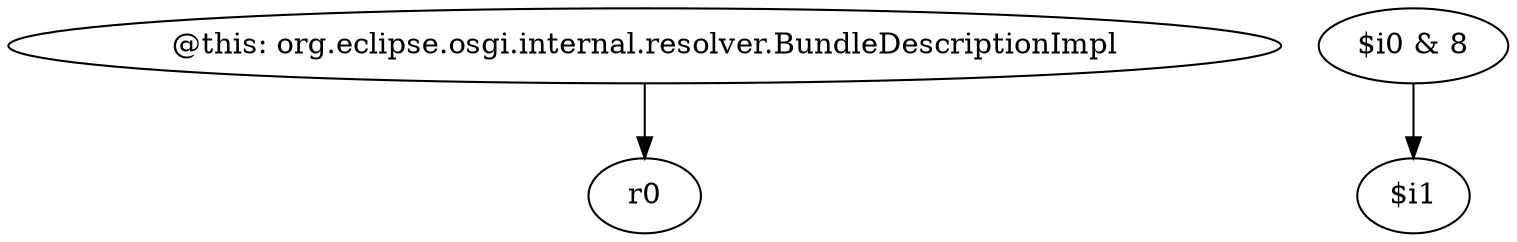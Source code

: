 digraph g {
0[label="@this: org.eclipse.osgi.internal.resolver.BundleDescriptionImpl"]
1[label="r0"]
0->1[label=""]
2[label="$i0 & 8"]
3[label="$i1"]
2->3[label=""]
}